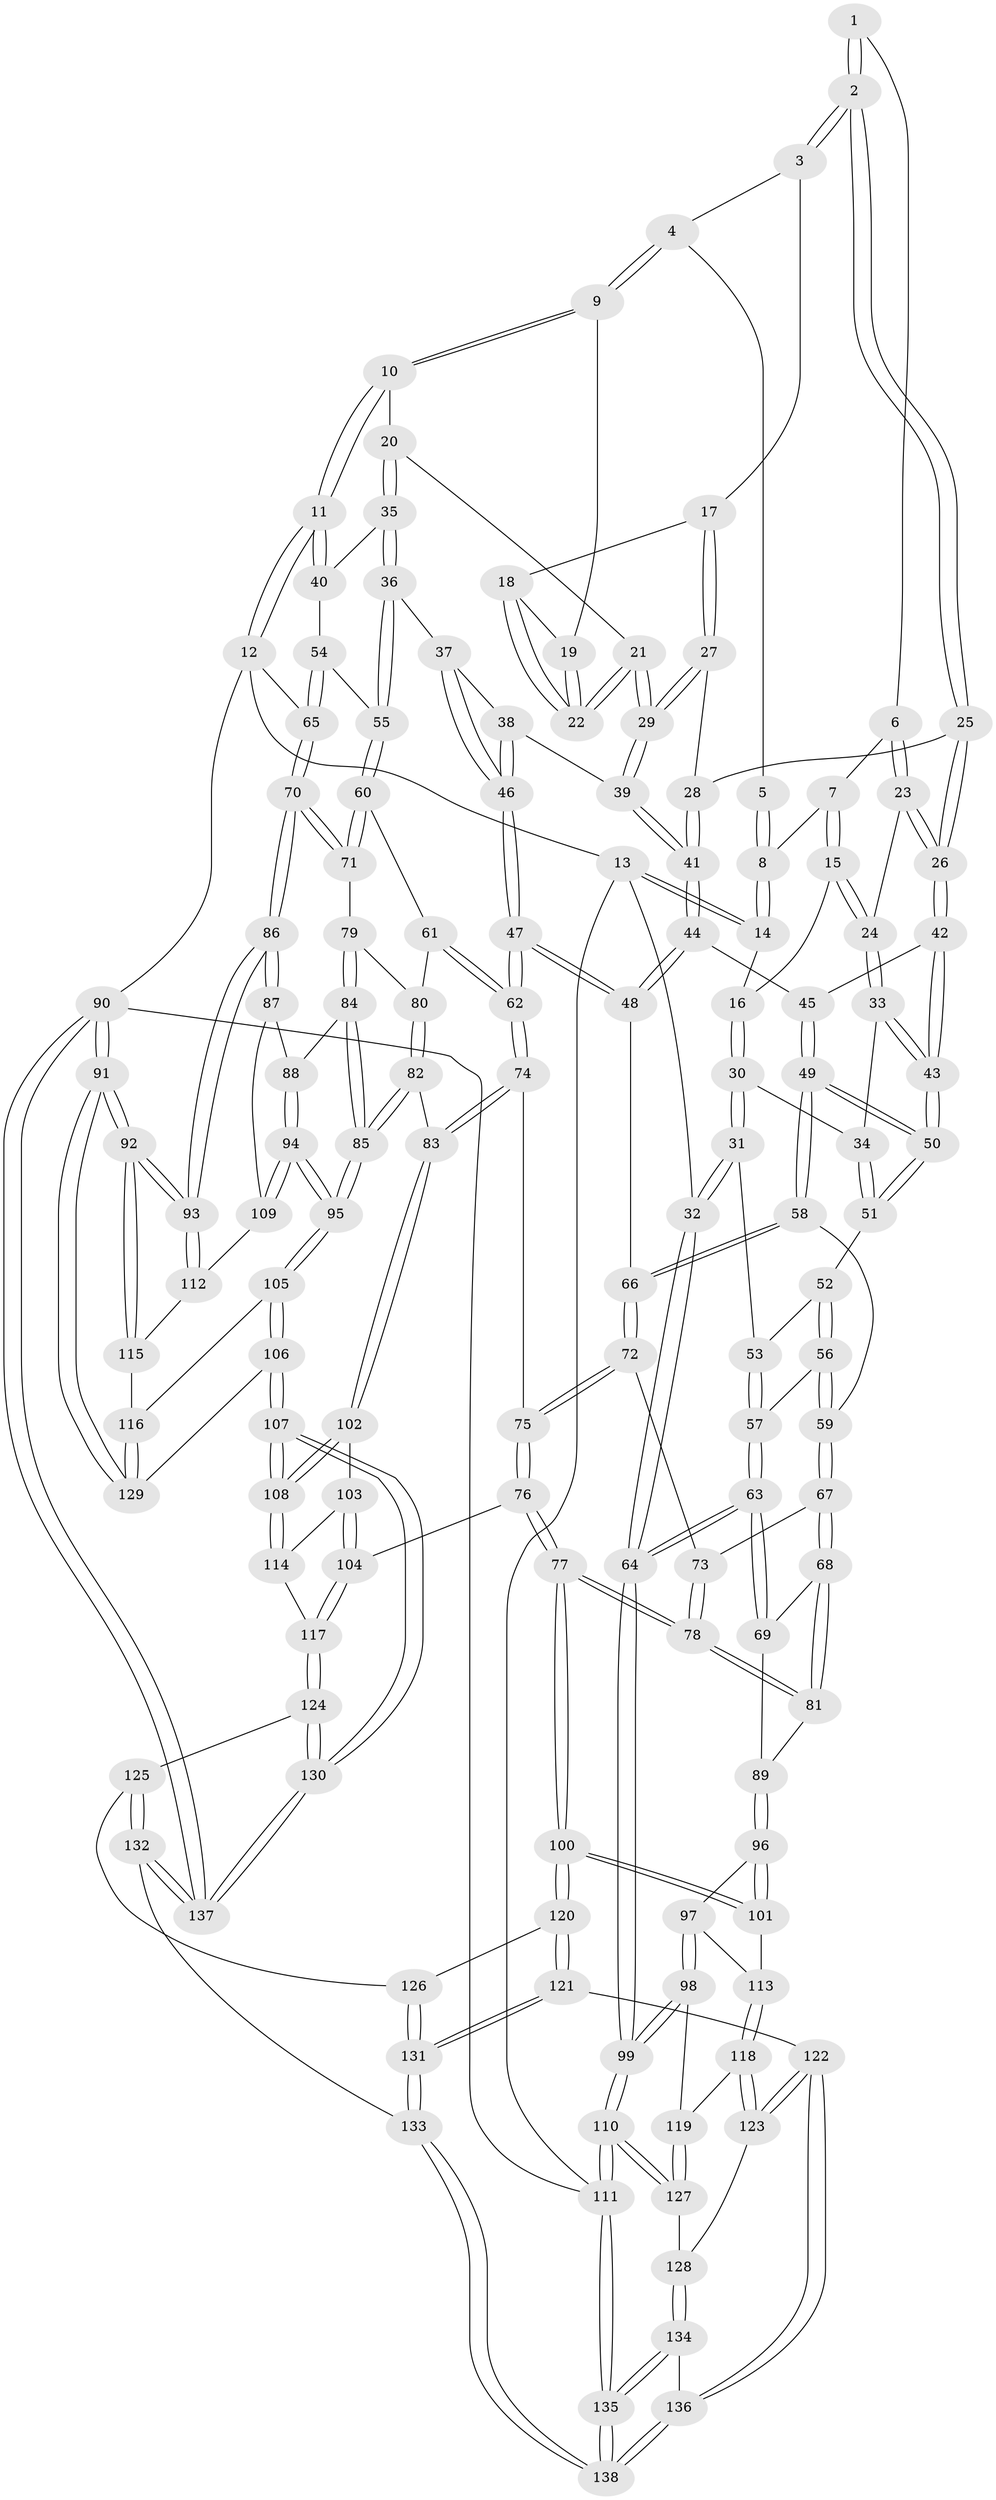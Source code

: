 // Generated by graph-tools (version 1.1) at 2025/51/03/09/25 03:51:08]
// undirected, 138 vertices, 342 edges
graph export_dot {
graph [start="1"]
  node [color=gray90,style=filled];
  1 [pos="+0.32508039583883935+0"];
  2 [pos="+0.40147565789960815+0.10833568153002962"];
  3 [pos="+0.5233503087441341+0"];
  4 [pos="+0.5167351428458511+0"];
  5 [pos="+0.32052975183403+0"];
  6 [pos="+0.3046089340196774+0.03751413411917474"];
  7 [pos="+0.24990262811265673+0.0383392558729086"];
  8 [pos="+0.14296982418451237+0"];
  9 [pos="+0.8649759891215362+0"];
  10 [pos="+1+0"];
  11 [pos="+1+0"];
  12 [pos="+1+0"];
  13 [pos="+0+0"];
  14 [pos="+0.08382513846737215+0"];
  15 [pos="+0.2304327815670437+0.11672834338699009"];
  16 [pos="+0.17571510550859776+0.1136830843632887"];
  17 [pos="+0.5630769876792547+0.04242603756859501"];
  18 [pos="+0.6259034528848814+0.047137143140770776"];
  19 [pos="+0.7194147454468757+0"];
  20 [pos="+0.7201347944010847+0.1340590122444756"];
  21 [pos="+0.7020485022279244+0.12717306313964388"];
  22 [pos="+0.6981944768658578+0.1123555645599123"];
  23 [pos="+0.32435415866411804+0.14364011363524481"];
  24 [pos="+0.31951664415868863+0.1454639962898249"];
  25 [pos="+0.3943567866097645+0.1414230705818861"];
  26 [pos="+0.39201980964989125+0.14316641206997707"];
  27 [pos="+0.5565207174559407+0.08212166416796624"];
  28 [pos="+0.46364954439849415+0.14270811345049764"];
  29 [pos="+0.6214575438382984+0.16780430580493177"];
  30 [pos="+0.12967615724940024+0.15796487005322504"];
  31 [pos="+0+0.1968618986101753"];
  32 [pos="+0+0.18058269258688353"];
  33 [pos="+0.28748838639399726+0.2130284589416543"];
  34 [pos="+0.20010823072454298+0.25605478211905314"];
  35 [pos="+0.8158214600789643+0.19967594210271616"];
  36 [pos="+0.7899477318795669+0.2677554561552596"];
  37 [pos="+0.7751770531283328+0.2680847310784281"];
  38 [pos="+0.6671860564016786+0.25386547151408007"];
  39 [pos="+0.6056292768487834+0.21089228349056116"];
  40 [pos="+0.9296879108159583+0.13147993222000356"];
  41 [pos="+0.5661073653675601+0.23658206168503515"];
  42 [pos="+0.41011477390978396+0.22244862981952415"];
  43 [pos="+0.31644816155173544+0.30821916119387816"];
  44 [pos="+0.5240234206645243+0.3270319564823693"];
  45 [pos="+0.4262258087312414+0.24956524259331272"];
  46 [pos="+0.6417043960922751+0.3415464281398532"];
  47 [pos="+0.5778657538955669+0.4356304699474564"];
  48 [pos="+0.5300328585532258+0.3939933079946668"];
  49 [pos="+0.3290658647349466+0.3901905275889884"];
  50 [pos="+0.3151395933987542+0.3277850983801931"];
  51 [pos="+0.19804145114145016+0.26813982836625466"];
  52 [pos="+0.17736153045576775+0.3065464468347388"];
  53 [pos="+0.04588693821370077+0.26777274916808563"];
  54 [pos="+0.9585254254822875+0.35333047352207086"];
  55 [pos="+0.8113766601303596+0.37582281447547405"];
  56 [pos="+0.18420457341715793+0.3830615324200457"];
  57 [pos="+0.13564404408868827+0.3992576954689397"];
  58 [pos="+0.329588821974+0.41341710102535656"];
  59 [pos="+0.2726575912682784+0.4288736611805884"];
  60 [pos="+0.78810922768404+0.4310581120295457"];
  61 [pos="+0.7288162581706996+0.47389872430521784"];
  62 [pos="+0.6245340615084213+0.5015469067257843"];
  63 [pos="+0+0.5237773644328945"];
  64 [pos="+0+0.5196226708412984"];
  65 [pos="+1+0.45651866574662925"];
  66 [pos="+0.3482488925550903+0.4219494536513421"];
  67 [pos="+0.21844108030150905+0.5373366190734749"];
  68 [pos="+0.21312375586174434+0.5417395923268651"];
  69 [pos="+0.09353271319634542+0.5774869205771623"];
  70 [pos="+1+0.5468913728532808"];
  71 [pos="+0.9450463744058776+0.5250939106372523"];
  72 [pos="+0.37816219196710926+0.5447590413494006"];
  73 [pos="+0.2956297072634619+0.5770325318650553"];
  74 [pos="+0.6035374189191108+0.5660058483170222"];
  75 [pos="+0.43890446782424986+0.6258803315110485"];
  76 [pos="+0.3746782877502292+0.7297079589967242"];
  77 [pos="+0.3349142870992046+0.7422164878305737"];
  78 [pos="+0.3200902077619474+0.7197304361353627"];
  79 [pos="+0.8424780683068467+0.6182063047730795"];
  80 [pos="+0.8302727285512312+0.6117653268961184"];
  81 [pos="+0.2568274882557661+0.658459662783095"];
  82 [pos="+0.7114543279010372+0.6779028267354064"];
  83 [pos="+0.6223397121429698+0.614246483203567"];
  84 [pos="+0.8430683139317473+0.6195970274410534"];
  85 [pos="+0.7570648190806161+0.7418627521764376"];
  86 [pos="+1+0.5895226579410247"];
  87 [pos="+0.9606381617627181+0.6850982994958602"];
  88 [pos="+0.8756986866259268+0.6642202501016644"];
  89 [pos="+0.12668912166279597+0.643402748697474"];
  90 [pos="+1+1"];
  91 [pos="+1+1"];
  92 [pos="+1+1"];
  93 [pos="+1+0.795327106321306"];
  94 [pos="+0.8015157169136661+0.7730468801068376"];
  95 [pos="+0.779035970925997+0.7876530670070812"];
  96 [pos="+0.13530425623610742+0.691725640015759"];
  97 [pos="+0.09775462254460182+0.751608622603522"];
  98 [pos="+0.0533044044514547+0.7757799255674697"];
  99 [pos="+0+0.6929504398477224"];
  100 [pos="+0.3238778235093985+0.7542287642780078"];
  101 [pos="+0.24395139898127252+0.7535950862699854"];
  102 [pos="+0.5951028686352484+0.7250392891882979"];
  103 [pos="+0.4937270770979321+0.7633212093433428"];
  104 [pos="+0.4138703115665795+0.7563571751309685"];
  105 [pos="+0.76984014986835+0.8344514564549661"];
  106 [pos="+0.7099952994840314+0.9063106756242089"];
  107 [pos="+0.6818384582340382+0.9270186063538224"];
  108 [pos="+0.6268464301087732+0.8413309128554786"];
  109 [pos="+0.9261044255184488+0.7529105561761881"];
  110 [pos="+0+1"];
  111 [pos="+0+1"];
  112 [pos="+0.9369080845494493+0.7907803704527243"];
  113 [pos="+0.16745485202063404+0.802191762177028"];
  114 [pos="+0.5371214997864903+0.8153254717299128"];
  115 [pos="+0.9280178163959139+0.8365664072618169"];
  116 [pos="+0.8809813647529389+0.8560316134731438"];
  117 [pos="+0.47083887844915767+0.8634826024586776"];
  118 [pos="+0.155108875924266+0.8431518648331753"];
  119 [pos="+0.07388970260300483+0.8258658522081694"];
  120 [pos="+0.3082514902767791+0.8420477720776973"];
  121 [pos="+0.2606996352461601+0.8889899070428374"];
  122 [pos="+0.20696911083978245+0.9091187427487394"];
  123 [pos="+0.17165489942569875+0.8882645319530212"];
  124 [pos="+0.4777192725691644+0.8969715450786764"];
  125 [pos="+0.3663414009602196+0.8989057750101391"];
  126 [pos="+0.32893613311056963+0.8658324098853356"];
  127 [pos="+0.06643292583481734+0.8614289863325177"];
  128 [pos="+0.09880451759417434+0.9114076820809583"];
  129 [pos="+0.9322036016684467+0.9774545187614516"];
  130 [pos="+0.6127227670276592+1"];
  131 [pos="+0.3307638356277816+1"];
  132 [pos="+0.44730003129283513+1"];
  133 [pos="+0.37457401389043693+1"];
  134 [pos="+0+1"];
  135 [pos="+0+1"];
  136 [pos="+0.2038008870530702+0.9226815031684356"];
  137 [pos="+0.5959223538553041+1"];
  138 [pos="+0.2858971354931874+1"];
  1 -- 2;
  1 -- 2;
  1 -- 6;
  2 -- 3;
  2 -- 3;
  2 -- 25;
  2 -- 25;
  3 -- 4;
  3 -- 17;
  4 -- 5;
  4 -- 9;
  4 -- 9;
  5 -- 8;
  5 -- 8;
  6 -- 7;
  6 -- 23;
  6 -- 23;
  7 -- 8;
  7 -- 15;
  7 -- 15;
  8 -- 14;
  8 -- 14;
  9 -- 10;
  9 -- 10;
  9 -- 19;
  10 -- 11;
  10 -- 11;
  10 -- 20;
  11 -- 12;
  11 -- 12;
  11 -- 40;
  11 -- 40;
  12 -- 13;
  12 -- 65;
  12 -- 90;
  13 -- 14;
  13 -- 14;
  13 -- 32;
  13 -- 111;
  14 -- 16;
  15 -- 16;
  15 -- 24;
  15 -- 24;
  16 -- 30;
  16 -- 30;
  17 -- 18;
  17 -- 27;
  17 -- 27;
  18 -- 19;
  18 -- 22;
  18 -- 22;
  19 -- 22;
  19 -- 22;
  20 -- 21;
  20 -- 35;
  20 -- 35;
  21 -- 22;
  21 -- 22;
  21 -- 29;
  21 -- 29;
  23 -- 24;
  23 -- 26;
  23 -- 26;
  24 -- 33;
  24 -- 33;
  25 -- 26;
  25 -- 26;
  25 -- 28;
  26 -- 42;
  26 -- 42;
  27 -- 28;
  27 -- 29;
  27 -- 29;
  28 -- 41;
  28 -- 41;
  29 -- 39;
  29 -- 39;
  30 -- 31;
  30 -- 31;
  30 -- 34;
  31 -- 32;
  31 -- 32;
  31 -- 53;
  32 -- 64;
  32 -- 64;
  33 -- 34;
  33 -- 43;
  33 -- 43;
  34 -- 51;
  34 -- 51;
  35 -- 36;
  35 -- 36;
  35 -- 40;
  36 -- 37;
  36 -- 55;
  36 -- 55;
  37 -- 38;
  37 -- 46;
  37 -- 46;
  38 -- 39;
  38 -- 46;
  38 -- 46;
  39 -- 41;
  39 -- 41;
  40 -- 54;
  41 -- 44;
  41 -- 44;
  42 -- 43;
  42 -- 43;
  42 -- 45;
  43 -- 50;
  43 -- 50;
  44 -- 45;
  44 -- 48;
  44 -- 48;
  45 -- 49;
  45 -- 49;
  46 -- 47;
  46 -- 47;
  47 -- 48;
  47 -- 48;
  47 -- 62;
  47 -- 62;
  48 -- 66;
  49 -- 50;
  49 -- 50;
  49 -- 58;
  49 -- 58;
  50 -- 51;
  50 -- 51;
  51 -- 52;
  52 -- 53;
  52 -- 56;
  52 -- 56;
  53 -- 57;
  53 -- 57;
  54 -- 55;
  54 -- 65;
  54 -- 65;
  55 -- 60;
  55 -- 60;
  56 -- 57;
  56 -- 59;
  56 -- 59;
  57 -- 63;
  57 -- 63;
  58 -- 59;
  58 -- 66;
  58 -- 66;
  59 -- 67;
  59 -- 67;
  60 -- 61;
  60 -- 71;
  60 -- 71;
  61 -- 62;
  61 -- 62;
  61 -- 80;
  62 -- 74;
  62 -- 74;
  63 -- 64;
  63 -- 64;
  63 -- 69;
  63 -- 69;
  64 -- 99;
  64 -- 99;
  65 -- 70;
  65 -- 70;
  66 -- 72;
  66 -- 72;
  67 -- 68;
  67 -- 68;
  67 -- 73;
  68 -- 69;
  68 -- 81;
  68 -- 81;
  69 -- 89;
  70 -- 71;
  70 -- 71;
  70 -- 86;
  70 -- 86;
  71 -- 79;
  72 -- 73;
  72 -- 75;
  72 -- 75;
  73 -- 78;
  73 -- 78;
  74 -- 75;
  74 -- 83;
  74 -- 83;
  75 -- 76;
  75 -- 76;
  76 -- 77;
  76 -- 77;
  76 -- 104;
  77 -- 78;
  77 -- 78;
  77 -- 100;
  77 -- 100;
  78 -- 81;
  78 -- 81;
  79 -- 80;
  79 -- 84;
  79 -- 84;
  80 -- 82;
  80 -- 82;
  81 -- 89;
  82 -- 83;
  82 -- 85;
  82 -- 85;
  83 -- 102;
  83 -- 102;
  84 -- 85;
  84 -- 85;
  84 -- 88;
  85 -- 95;
  85 -- 95;
  86 -- 87;
  86 -- 87;
  86 -- 93;
  86 -- 93;
  87 -- 88;
  87 -- 109;
  88 -- 94;
  88 -- 94;
  89 -- 96;
  89 -- 96;
  90 -- 91;
  90 -- 91;
  90 -- 137;
  90 -- 137;
  90 -- 111;
  91 -- 92;
  91 -- 92;
  91 -- 129;
  91 -- 129;
  92 -- 93;
  92 -- 93;
  92 -- 115;
  92 -- 115;
  93 -- 112;
  93 -- 112;
  94 -- 95;
  94 -- 95;
  94 -- 109;
  94 -- 109;
  95 -- 105;
  95 -- 105;
  96 -- 97;
  96 -- 101;
  96 -- 101;
  97 -- 98;
  97 -- 98;
  97 -- 113;
  98 -- 99;
  98 -- 99;
  98 -- 119;
  99 -- 110;
  99 -- 110;
  100 -- 101;
  100 -- 101;
  100 -- 120;
  100 -- 120;
  101 -- 113;
  102 -- 103;
  102 -- 108;
  102 -- 108;
  103 -- 104;
  103 -- 104;
  103 -- 114;
  104 -- 117;
  104 -- 117;
  105 -- 106;
  105 -- 106;
  105 -- 116;
  106 -- 107;
  106 -- 107;
  106 -- 129;
  107 -- 108;
  107 -- 108;
  107 -- 130;
  107 -- 130;
  108 -- 114;
  108 -- 114;
  109 -- 112;
  110 -- 111;
  110 -- 111;
  110 -- 127;
  110 -- 127;
  111 -- 135;
  111 -- 135;
  112 -- 115;
  113 -- 118;
  113 -- 118;
  114 -- 117;
  115 -- 116;
  116 -- 129;
  116 -- 129;
  117 -- 124;
  117 -- 124;
  118 -- 119;
  118 -- 123;
  118 -- 123;
  119 -- 127;
  119 -- 127;
  120 -- 121;
  120 -- 121;
  120 -- 126;
  121 -- 122;
  121 -- 131;
  121 -- 131;
  122 -- 123;
  122 -- 123;
  122 -- 136;
  122 -- 136;
  123 -- 128;
  124 -- 125;
  124 -- 130;
  124 -- 130;
  125 -- 126;
  125 -- 132;
  125 -- 132;
  126 -- 131;
  126 -- 131;
  127 -- 128;
  128 -- 134;
  128 -- 134;
  130 -- 137;
  130 -- 137;
  131 -- 133;
  131 -- 133;
  132 -- 133;
  132 -- 137;
  132 -- 137;
  133 -- 138;
  133 -- 138;
  134 -- 135;
  134 -- 135;
  134 -- 136;
  135 -- 138;
  135 -- 138;
  136 -- 138;
  136 -- 138;
}
